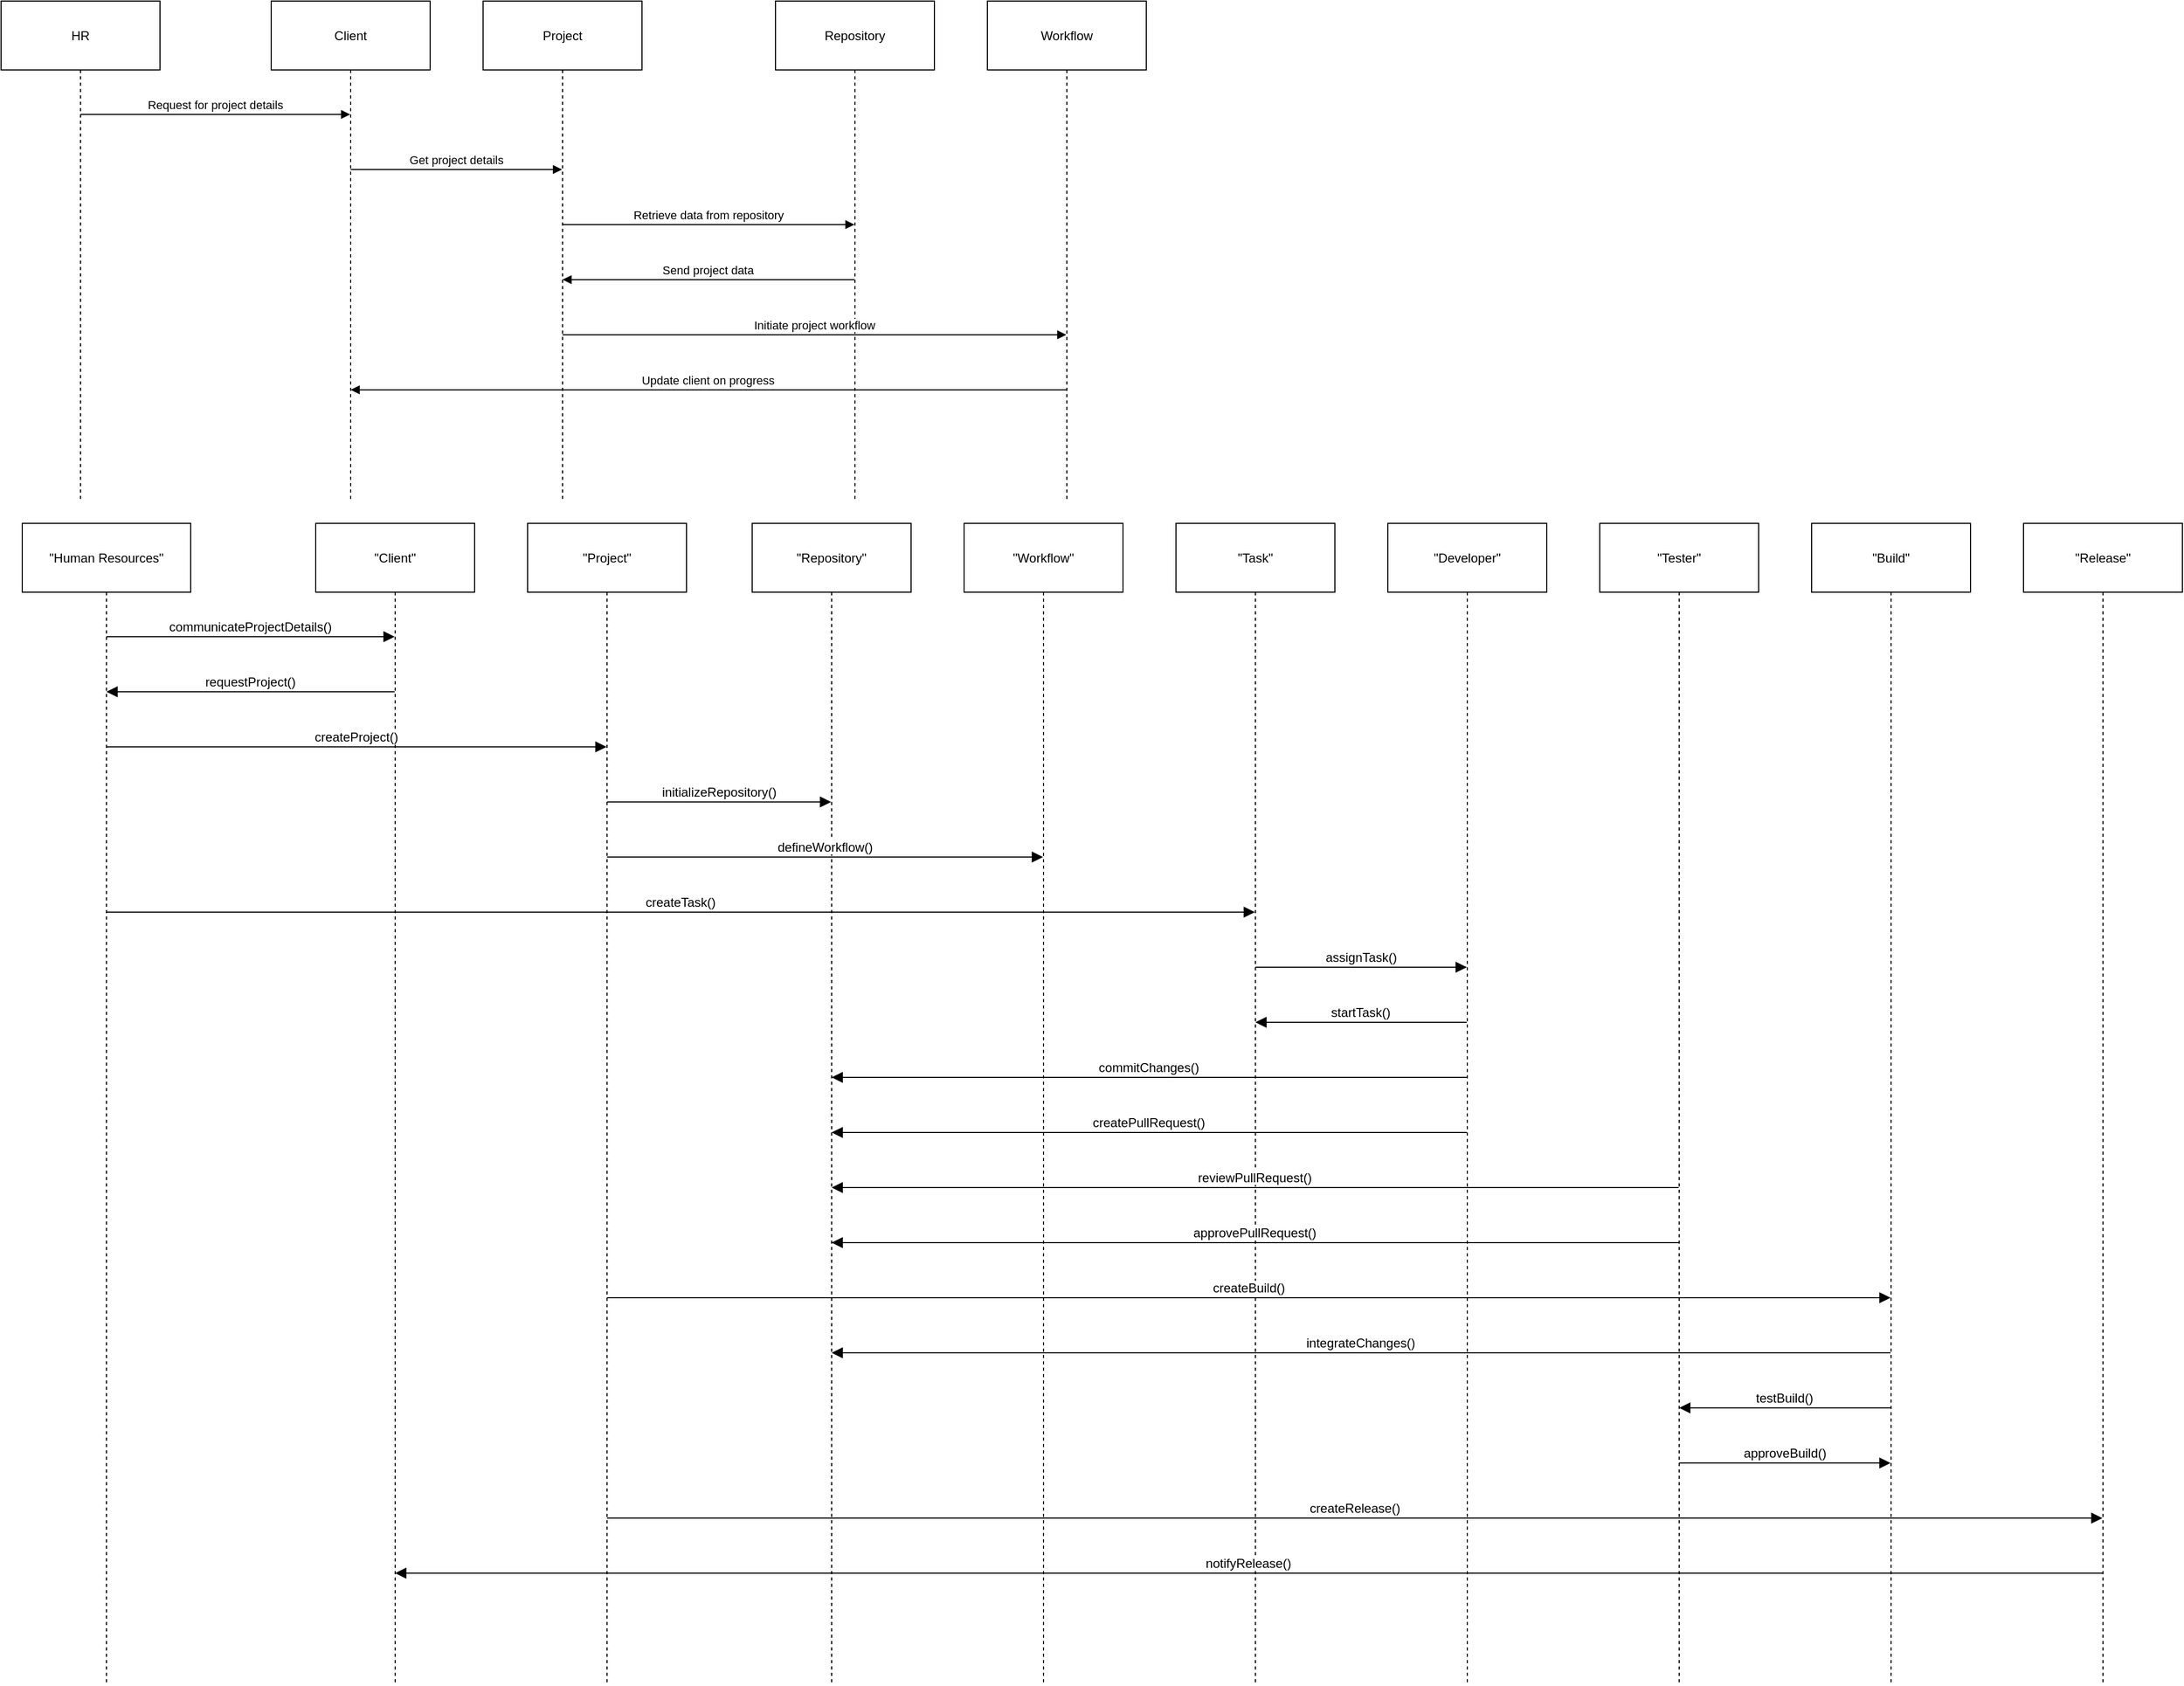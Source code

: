 <mxfile version="24.7.16">
  <diagram name="Page-1" id="agDd0EYtG-3U-031-JGC">
    <mxGraphModel dx="2358" dy="1035" grid="0" gridSize="10" guides="1" tooltips="1" connect="1" arrows="1" fold="1" page="0" pageScale="1" pageWidth="850" pageHeight="1100" math="0" shadow="0">
      <root>
        <mxCell id="0" />
        <mxCell id="1" parent="0" />
        <mxCell id="2" value="HR" style="shape=umlLifeline;perimeter=lifelinePerimeter;whiteSpace=wrap;container=1;dropTarget=0;collapsible=0;recursiveResize=0;outlineConnect=0;portConstraint=eastwest;newEdgeStyle={&quot;edgeStyle&quot;:&quot;elbowEdgeStyle&quot;,&quot;elbow&quot;:&quot;vertical&quot;,&quot;curved&quot;:0,&quot;rounded&quot;:0};size=65;" parent="1" vertex="1">
          <mxGeometry width="150" height="472" as="geometry" />
        </mxCell>
        <mxCell id="3" value="Client" style="shape=umlLifeline;perimeter=lifelinePerimeter;whiteSpace=wrap;container=1;dropTarget=0;collapsible=0;recursiveResize=0;outlineConnect=0;portConstraint=eastwest;newEdgeStyle={&quot;edgeStyle&quot;:&quot;elbowEdgeStyle&quot;,&quot;elbow&quot;:&quot;vertical&quot;,&quot;curved&quot;:0,&quot;rounded&quot;:0};size=65;" parent="1" vertex="1">
          <mxGeometry x="255" width="150" height="472" as="geometry" />
        </mxCell>
        <mxCell id="4" value="Project" style="shape=umlLifeline;perimeter=lifelinePerimeter;whiteSpace=wrap;container=1;dropTarget=0;collapsible=0;recursiveResize=0;outlineConnect=0;portConstraint=eastwest;newEdgeStyle={&quot;edgeStyle&quot;:&quot;elbowEdgeStyle&quot;,&quot;elbow&quot;:&quot;vertical&quot;,&quot;curved&quot;:0,&quot;rounded&quot;:0};size=65;" parent="1" vertex="1">
          <mxGeometry x="455" width="150" height="472" as="geometry" />
        </mxCell>
        <mxCell id="5" value="Repository" style="shape=umlLifeline;perimeter=lifelinePerimeter;whiteSpace=wrap;container=1;dropTarget=0;collapsible=0;recursiveResize=0;outlineConnect=0;portConstraint=eastwest;newEdgeStyle={&quot;edgeStyle&quot;:&quot;elbowEdgeStyle&quot;,&quot;elbow&quot;:&quot;vertical&quot;,&quot;curved&quot;:0,&quot;rounded&quot;:0};size=65;" parent="1" vertex="1">
          <mxGeometry x="731" width="150" height="472" as="geometry" />
        </mxCell>
        <mxCell id="6" value="Workflow" style="shape=umlLifeline;perimeter=lifelinePerimeter;whiteSpace=wrap;container=1;dropTarget=0;collapsible=0;recursiveResize=0;outlineConnect=0;portConstraint=eastwest;newEdgeStyle={&quot;edgeStyle&quot;:&quot;elbowEdgeStyle&quot;,&quot;elbow&quot;:&quot;vertical&quot;,&quot;curved&quot;:0,&quot;rounded&quot;:0};size=65;" parent="1" vertex="1">
          <mxGeometry x="931" width="150" height="472" as="geometry" />
        </mxCell>
        <mxCell id="7" value="Request for project details" style="verticalAlign=bottom;edgeStyle=elbowEdgeStyle;elbow=vertical;curved=0;rounded=0;endArrow=block;" parent="1" source="2" target="3" edge="1">
          <mxGeometry relative="1" as="geometry">
            <Array as="points">
              <mxPoint x="211" y="107" />
            </Array>
          </mxGeometry>
        </mxCell>
        <mxCell id="8" value="Get project details" style="verticalAlign=bottom;edgeStyle=elbowEdgeStyle;elbow=vertical;curved=0;rounded=0;endArrow=block;" parent="1" source="3" target="4" edge="1">
          <mxGeometry relative="1" as="geometry">
            <Array as="points">
              <mxPoint x="439" y="159" />
            </Array>
          </mxGeometry>
        </mxCell>
        <mxCell id="9" value="Retrieve data from repository" style="verticalAlign=bottom;edgeStyle=elbowEdgeStyle;elbow=vertical;curved=0;rounded=0;endArrow=block;" parent="1" source="4" target="5" edge="1">
          <mxGeometry relative="1" as="geometry">
            <Array as="points">
              <mxPoint x="677" y="211" />
            </Array>
          </mxGeometry>
        </mxCell>
        <mxCell id="10" value="Send project data" style="verticalAlign=bottom;edgeStyle=elbowEdgeStyle;elbow=vertical;curved=0;rounded=0;endArrow=block;" parent="1" source="5" target="4" edge="1">
          <mxGeometry relative="1" as="geometry">
            <Array as="points">
              <mxPoint x="680" y="263" />
            </Array>
          </mxGeometry>
        </mxCell>
        <mxCell id="11" value="Initiate project workflow" style="verticalAlign=bottom;edgeStyle=elbowEdgeStyle;elbow=vertical;curved=0;rounded=0;endArrow=block;" parent="1" source="4" target="6" edge="1">
          <mxGeometry relative="1" as="geometry">
            <Array as="points">
              <mxPoint x="777" y="315" />
            </Array>
          </mxGeometry>
        </mxCell>
        <mxCell id="12" value="Update client on progress" style="verticalAlign=bottom;edgeStyle=elbowEdgeStyle;elbow=vertical;curved=0;rounded=0;endArrow=block;" parent="1" source="6" target="3" edge="1">
          <mxGeometry relative="1" as="geometry">
            <Array as="points">
              <mxPoint x="680" y="367" />
            </Array>
          </mxGeometry>
        </mxCell>
        <mxCell id="eRGJjzIT7dp4zSB3TUH4-12" value="&quot;Human Resources&quot;" style="shape=umlLifeline;perimeter=lifelinePerimeter;whiteSpace=wrap;container=1;dropTarget=0;collapsible=0;recursiveResize=0;outlineConnect=0;portConstraint=eastwest;newEdgeStyle={&quot;edgeStyle&quot;:&quot;elbowEdgeStyle&quot;,&quot;elbow&quot;:&quot;vertical&quot;,&quot;curved&quot;:0,&quot;rounded&quot;:0};size=65;" vertex="1" parent="1">
          <mxGeometry x="20" y="493" width="159" height="1096" as="geometry" />
        </mxCell>
        <mxCell id="eRGJjzIT7dp4zSB3TUH4-13" value="&quot;Client&quot;" style="shape=umlLifeline;perimeter=lifelinePerimeter;whiteSpace=wrap;container=1;dropTarget=0;collapsible=0;recursiveResize=0;outlineConnect=0;portConstraint=eastwest;newEdgeStyle={&quot;edgeStyle&quot;:&quot;elbowEdgeStyle&quot;,&quot;elbow&quot;:&quot;vertical&quot;,&quot;curved&quot;:0,&quot;rounded&quot;:0};size=65;" vertex="1" parent="1">
          <mxGeometry x="297" y="493" width="150" height="1096" as="geometry" />
        </mxCell>
        <mxCell id="eRGJjzIT7dp4zSB3TUH4-14" value="&quot;Project&quot;" style="shape=umlLifeline;perimeter=lifelinePerimeter;whiteSpace=wrap;container=1;dropTarget=0;collapsible=0;recursiveResize=0;outlineConnect=0;portConstraint=eastwest;newEdgeStyle={&quot;edgeStyle&quot;:&quot;elbowEdgeStyle&quot;,&quot;elbow&quot;:&quot;vertical&quot;,&quot;curved&quot;:0,&quot;rounded&quot;:0};size=65;" vertex="1" parent="1">
          <mxGeometry x="497" y="493" width="150" height="1096" as="geometry" />
        </mxCell>
        <mxCell id="eRGJjzIT7dp4zSB3TUH4-15" value="&quot;Repository&quot;" style="shape=umlLifeline;perimeter=lifelinePerimeter;whiteSpace=wrap;container=1;dropTarget=0;collapsible=0;recursiveResize=0;outlineConnect=0;portConstraint=eastwest;newEdgeStyle={&quot;edgeStyle&quot;:&quot;elbowEdgeStyle&quot;,&quot;elbow&quot;:&quot;vertical&quot;,&quot;curved&quot;:0,&quot;rounded&quot;:0};size=65;" vertex="1" parent="1">
          <mxGeometry x="709" y="493" width="150" height="1096" as="geometry" />
        </mxCell>
        <mxCell id="eRGJjzIT7dp4zSB3TUH4-16" value="&quot;Workflow&quot;" style="shape=umlLifeline;perimeter=lifelinePerimeter;whiteSpace=wrap;container=1;dropTarget=0;collapsible=0;recursiveResize=0;outlineConnect=0;portConstraint=eastwest;newEdgeStyle={&quot;edgeStyle&quot;:&quot;elbowEdgeStyle&quot;,&quot;elbow&quot;:&quot;vertical&quot;,&quot;curved&quot;:0,&quot;rounded&quot;:0};size=65;" vertex="1" parent="1">
          <mxGeometry x="909" y="493" width="150" height="1096" as="geometry" />
        </mxCell>
        <mxCell id="eRGJjzIT7dp4zSB3TUH4-17" value="&quot;Task&quot;" style="shape=umlLifeline;perimeter=lifelinePerimeter;whiteSpace=wrap;container=1;dropTarget=0;collapsible=0;recursiveResize=0;outlineConnect=0;portConstraint=eastwest;newEdgeStyle={&quot;edgeStyle&quot;:&quot;elbowEdgeStyle&quot;,&quot;elbow&quot;:&quot;vertical&quot;,&quot;curved&quot;:0,&quot;rounded&quot;:0};size=65;" vertex="1" parent="1">
          <mxGeometry x="1109" y="493" width="150" height="1096" as="geometry" />
        </mxCell>
        <mxCell id="eRGJjzIT7dp4zSB3TUH4-18" value="&quot;Developer&quot;" style="shape=umlLifeline;perimeter=lifelinePerimeter;whiteSpace=wrap;container=1;dropTarget=0;collapsible=0;recursiveResize=0;outlineConnect=0;portConstraint=eastwest;newEdgeStyle={&quot;edgeStyle&quot;:&quot;elbowEdgeStyle&quot;,&quot;elbow&quot;:&quot;vertical&quot;,&quot;curved&quot;:0,&quot;rounded&quot;:0};size=65;" vertex="1" parent="1">
          <mxGeometry x="1309" y="493" width="150" height="1096" as="geometry" />
        </mxCell>
        <mxCell id="eRGJjzIT7dp4zSB3TUH4-19" value="&quot;Tester&quot;" style="shape=umlLifeline;perimeter=lifelinePerimeter;whiteSpace=wrap;container=1;dropTarget=0;collapsible=0;recursiveResize=0;outlineConnect=0;portConstraint=eastwest;newEdgeStyle={&quot;edgeStyle&quot;:&quot;elbowEdgeStyle&quot;,&quot;elbow&quot;:&quot;vertical&quot;,&quot;curved&quot;:0,&quot;rounded&quot;:0};size=65;" vertex="1" parent="1">
          <mxGeometry x="1509" y="493" width="150" height="1096" as="geometry" />
        </mxCell>
        <mxCell id="eRGJjzIT7dp4zSB3TUH4-20" value="&quot;Build&quot;" style="shape=umlLifeline;perimeter=lifelinePerimeter;whiteSpace=wrap;container=1;dropTarget=0;collapsible=0;recursiveResize=0;outlineConnect=0;portConstraint=eastwest;newEdgeStyle={&quot;edgeStyle&quot;:&quot;elbowEdgeStyle&quot;,&quot;elbow&quot;:&quot;vertical&quot;,&quot;curved&quot;:0,&quot;rounded&quot;:0};size=65;" vertex="1" parent="1">
          <mxGeometry x="1709" y="493" width="150" height="1096" as="geometry" />
        </mxCell>
        <mxCell id="eRGJjzIT7dp4zSB3TUH4-21" value="&quot;Release&quot;" style="shape=umlLifeline;perimeter=lifelinePerimeter;whiteSpace=wrap;container=1;dropTarget=0;collapsible=0;recursiveResize=0;outlineConnect=0;portConstraint=eastwest;newEdgeStyle={&quot;edgeStyle&quot;:&quot;elbowEdgeStyle&quot;,&quot;elbow&quot;:&quot;vertical&quot;,&quot;curved&quot;:0,&quot;rounded&quot;:0};size=65;" vertex="1" parent="1">
          <mxGeometry x="1909" y="493" width="150" height="1096" as="geometry" />
        </mxCell>
        <mxCell id="eRGJjzIT7dp4zSB3TUH4-22" value="communicateProjectDetails()" style="verticalAlign=bottom;edgeStyle=elbowEdgeStyle;elbow=vertical;curved=0;rounded=0;endArrow=block;fontSize=12;startSize=8;endSize=8;" edge="1" parent="1" source="eRGJjzIT7dp4zSB3TUH4-12" target="eRGJjzIT7dp4zSB3TUH4-13">
          <mxGeometry relative="1" as="geometry">
            <Array as="points">
              <mxPoint x="244" y="600" />
            </Array>
          </mxGeometry>
        </mxCell>
        <mxCell id="eRGJjzIT7dp4zSB3TUH4-23" value="requestProject()" style="verticalAlign=bottom;edgeStyle=elbowEdgeStyle;elbow=vertical;curved=0;rounded=0;endArrow=block;fontSize=12;startSize=8;endSize=8;" edge="1" parent="1" source="eRGJjzIT7dp4zSB3TUH4-13" target="eRGJjzIT7dp4zSB3TUH4-12">
          <mxGeometry relative="1" as="geometry">
            <Array as="points">
              <mxPoint x="247" y="652" />
            </Array>
          </mxGeometry>
        </mxCell>
        <mxCell id="eRGJjzIT7dp4zSB3TUH4-24" value="createProject()" style="verticalAlign=bottom;edgeStyle=elbowEdgeStyle;elbow=vertical;curved=0;rounded=0;endArrow=block;fontSize=12;startSize=8;endSize=8;" edge="1" parent="1" source="eRGJjzIT7dp4zSB3TUH4-12" target="eRGJjzIT7dp4zSB3TUH4-14">
          <mxGeometry relative="1" as="geometry">
            <Array as="points">
              <mxPoint x="344" y="704" />
            </Array>
          </mxGeometry>
        </mxCell>
        <mxCell id="eRGJjzIT7dp4zSB3TUH4-25" value="initializeRepository()" style="verticalAlign=bottom;edgeStyle=elbowEdgeStyle;elbow=vertical;curved=0;rounded=0;endArrow=block;fontSize=12;startSize=8;endSize=8;" edge="1" parent="1" source="eRGJjzIT7dp4zSB3TUH4-14" target="eRGJjzIT7dp4zSB3TUH4-15">
          <mxGeometry relative="1" as="geometry">
            <Array as="points">
              <mxPoint x="686" y="756" />
            </Array>
          </mxGeometry>
        </mxCell>
        <mxCell id="eRGJjzIT7dp4zSB3TUH4-26" value="defineWorkflow()" style="verticalAlign=bottom;edgeStyle=elbowEdgeStyle;elbow=vertical;curved=0;rounded=0;endArrow=block;fontSize=12;startSize=8;endSize=8;" edge="1" parent="1" source="eRGJjzIT7dp4zSB3TUH4-14" target="eRGJjzIT7dp4zSB3TUH4-16">
          <mxGeometry relative="1" as="geometry">
            <Array as="points">
              <mxPoint x="786" y="808" />
            </Array>
          </mxGeometry>
        </mxCell>
        <mxCell id="eRGJjzIT7dp4zSB3TUH4-27" value="createTask()" style="verticalAlign=bottom;edgeStyle=elbowEdgeStyle;elbow=vertical;curved=0;rounded=0;endArrow=block;fontSize=12;startSize=8;endSize=8;" edge="1" parent="1" source="eRGJjzIT7dp4zSB3TUH4-12" target="eRGJjzIT7dp4zSB3TUH4-17">
          <mxGeometry relative="1" as="geometry">
            <Array as="points">
              <mxPoint x="650" y="860" />
            </Array>
          </mxGeometry>
        </mxCell>
        <mxCell id="eRGJjzIT7dp4zSB3TUH4-28" value="assignTask()" style="verticalAlign=bottom;edgeStyle=elbowEdgeStyle;elbow=vertical;curved=0;rounded=0;endArrow=block;fontSize=12;startSize=8;endSize=8;" edge="1" parent="1" source="eRGJjzIT7dp4zSB3TUH4-17" target="eRGJjzIT7dp4zSB3TUH4-18">
          <mxGeometry relative="1" as="geometry">
            <Array as="points">
              <mxPoint x="1292" y="912" />
            </Array>
          </mxGeometry>
        </mxCell>
        <mxCell id="eRGJjzIT7dp4zSB3TUH4-29" value="startTask()" style="verticalAlign=bottom;edgeStyle=elbowEdgeStyle;elbow=vertical;curved=0;rounded=0;endArrow=block;fontSize=12;startSize=8;endSize=8;" edge="1" parent="1" source="eRGJjzIT7dp4zSB3TUH4-18" target="eRGJjzIT7dp4zSB3TUH4-17">
          <mxGeometry relative="1" as="geometry">
            <Array as="points">
              <mxPoint x="1295" y="964" />
            </Array>
          </mxGeometry>
        </mxCell>
        <mxCell id="eRGJjzIT7dp4zSB3TUH4-30" value="commitChanges()" style="verticalAlign=bottom;edgeStyle=elbowEdgeStyle;elbow=vertical;curved=0;rounded=0;endArrow=block;fontSize=12;startSize=8;endSize=8;" edge="1" parent="1" source="eRGJjzIT7dp4zSB3TUH4-18" target="eRGJjzIT7dp4zSB3TUH4-15">
          <mxGeometry relative="1" as="geometry">
            <Array as="points">
              <mxPoint x="1095" y="1016" />
            </Array>
          </mxGeometry>
        </mxCell>
        <mxCell id="eRGJjzIT7dp4zSB3TUH4-31" value="createPullRequest()" style="verticalAlign=bottom;edgeStyle=elbowEdgeStyle;elbow=vertical;curved=0;rounded=0;endArrow=block;fontSize=12;startSize=8;endSize=8;" edge="1" parent="1" source="eRGJjzIT7dp4zSB3TUH4-18" target="eRGJjzIT7dp4zSB3TUH4-15">
          <mxGeometry relative="1" as="geometry">
            <Array as="points">
              <mxPoint x="1095" y="1068" />
            </Array>
          </mxGeometry>
        </mxCell>
        <mxCell id="eRGJjzIT7dp4zSB3TUH4-32" value="reviewPullRequest()" style="verticalAlign=bottom;edgeStyle=elbowEdgeStyle;elbow=vertical;curved=0;rounded=0;endArrow=block;fontSize=12;startSize=8;endSize=8;" edge="1" parent="1" source="eRGJjzIT7dp4zSB3TUH4-19" target="eRGJjzIT7dp4zSB3TUH4-15">
          <mxGeometry relative="1" as="geometry">
            <Array as="points">
              <mxPoint x="1195" y="1120" />
            </Array>
          </mxGeometry>
        </mxCell>
        <mxCell id="eRGJjzIT7dp4zSB3TUH4-33" value="approvePullRequest()" style="verticalAlign=bottom;edgeStyle=elbowEdgeStyle;elbow=vertical;curved=0;rounded=0;endArrow=block;fontSize=12;startSize=8;endSize=8;" edge="1" parent="1" source="eRGJjzIT7dp4zSB3TUH4-19" target="eRGJjzIT7dp4zSB3TUH4-15">
          <mxGeometry relative="1" as="geometry">
            <Array as="points">
              <mxPoint x="1195" y="1172" />
            </Array>
          </mxGeometry>
        </mxCell>
        <mxCell id="eRGJjzIT7dp4zSB3TUH4-34" value="createBuild()" style="verticalAlign=bottom;edgeStyle=elbowEdgeStyle;elbow=vertical;curved=0;rounded=0;endArrow=block;fontSize=12;startSize=8;endSize=8;" edge="1" parent="1" source="eRGJjzIT7dp4zSB3TUH4-14" target="eRGJjzIT7dp4zSB3TUH4-20">
          <mxGeometry relative="1" as="geometry">
            <Array as="points">
              <mxPoint x="1186" y="1224" />
            </Array>
          </mxGeometry>
        </mxCell>
        <mxCell id="eRGJjzIT7dp4zSB3TUH4-35" value="integrateChanges()" style="verticalAlign=bottom;edgeStyle=elbowEdgeStyle;elbow=vertical;curved=0;rounded=0;endArrow=block;fontSize=12;startSize=8;endSize=8;" edge="1" parent="1" source="eRGJjzIT7dp4zSB3TUH4-20" target="eRGJjzIT7dp4zSB3TUH4-15">
          <mxGeometry relative="1" as="geometry">
            <Array as="points">
              <mxPoint x="1295" y="1276" />
            </Array>
          </mxGeometry>
        </mxCell>
        <mxCell id="eRGJjzIT7dp4zSB3TUH4-36" value="testBuild()" style="verticalAlign=bottom;edgeStyle=elbowEdgeStyle;elbow=vertical;curved=0;rounded=0;endArrow=block;fontSize=12;startSize=8;endSize=8;" edge="1" parent="1" source="eRGJjzIT7dp4zSB3TUH4-20" target="eRGJjzIT7dp4zSB3TUH4-19">
          <mxGeometry relative="1" as="geometry">
            <Array as="points">
              <mxPoint x="1695" y="1328" />
            </Array>
          </mxGeometry>
        </mxCell>
        <mxCell id="eRGJjzIT7dp4zSB3TUH4-37" value="approveBuild()" style="verticalAlign=bottom;edgeStyle=elbowEdgeStyle;elbow=vertical;curved=0;rounded=0;endArrow=block;fontSize=12;startSize=8;endSize=8;" edge="1" parent="1" source="eRGJjzIT7dp4zSB3TUH4-19" target="eRGJjzIT7dp4zSB3TUH4-20">
          <mxGeometry relative="1" as="geometry">
            <Array as="points">
              <mxPoint x="1692" y="1380" />
            </Array>
          </mxGeometry>
        </mxCell>
        <mxCell id="eRGJjzIT7dp4zSB3TUH4-38" value="createRelease()" style="verticalAlign=bottom;edgeStyle=elbowEdgeStyle;elbow=vertical;curved=0;rounded=0;endArrow=block;fontSize=12;startSize=8;endSize=8;" edge="1" parent="1" source="eRGJjzIT7dp4zSB3TUH4-14" target="eRGJjzIT7dp4zSB3TUH4-21">
          <mxGeometry relative="1" as="geometry">
            <Array as="points">
              <mxPoint x="1286" y="1432" />
            </Array>
          </mxGeometry>
        </mxCell>
        <mxCell id="eRGJjzIT7dp4zSB3TUH4-39" value="notifyRelease()" style="verticalAlign=bottom;edgeStyle=elbowEdgeStyle;elbow=vertical;curved=0;rounded=0;endArrow=block;fontSize=12;startSize=8;endSize=8;" edge="1" parent="1" source="eRGJjzIT7dp4zSB3TUH4-21" target="eRGJjzIT7dp4zSB3TUH4-13">
          <mxGeometry relative="1" as="geometry">
            <Array as="points">
              <mxPoint x="1189" y="1484" />
            </Array>
          </mxGeometry>
        </mxCell>
      </root>
    </mxGraphModel>
  </diagram>
</mxfile>
